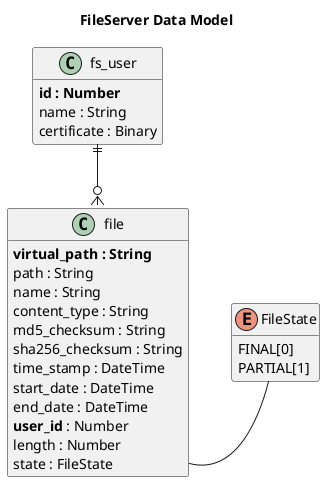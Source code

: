 @startuml
title FileServer Data Model

class fs_user {
	**id : Number**
	name : String
	certificate : Binary
}

class file {
	**virtual_path : String**
	path : String
	name : String
	content_type : String
	md5_checksum : String
	sha256_checksum : String
	time_stamp : DateTime
	start_date : DateTime
	end_date : DateTime
	**user_id** : Number
	length : Number
	state : FileState
	FOREIGN KEY (user_id) REFERENCES fs_user(id)
}

enum FileState {
  FINAL[0]
  PARTIAL[1]
}

' fs_user::id ||--o{ file::user_id
fs_user ||--o{ file
file::state -right- FileState

hide empty members
hide methods

@enduml